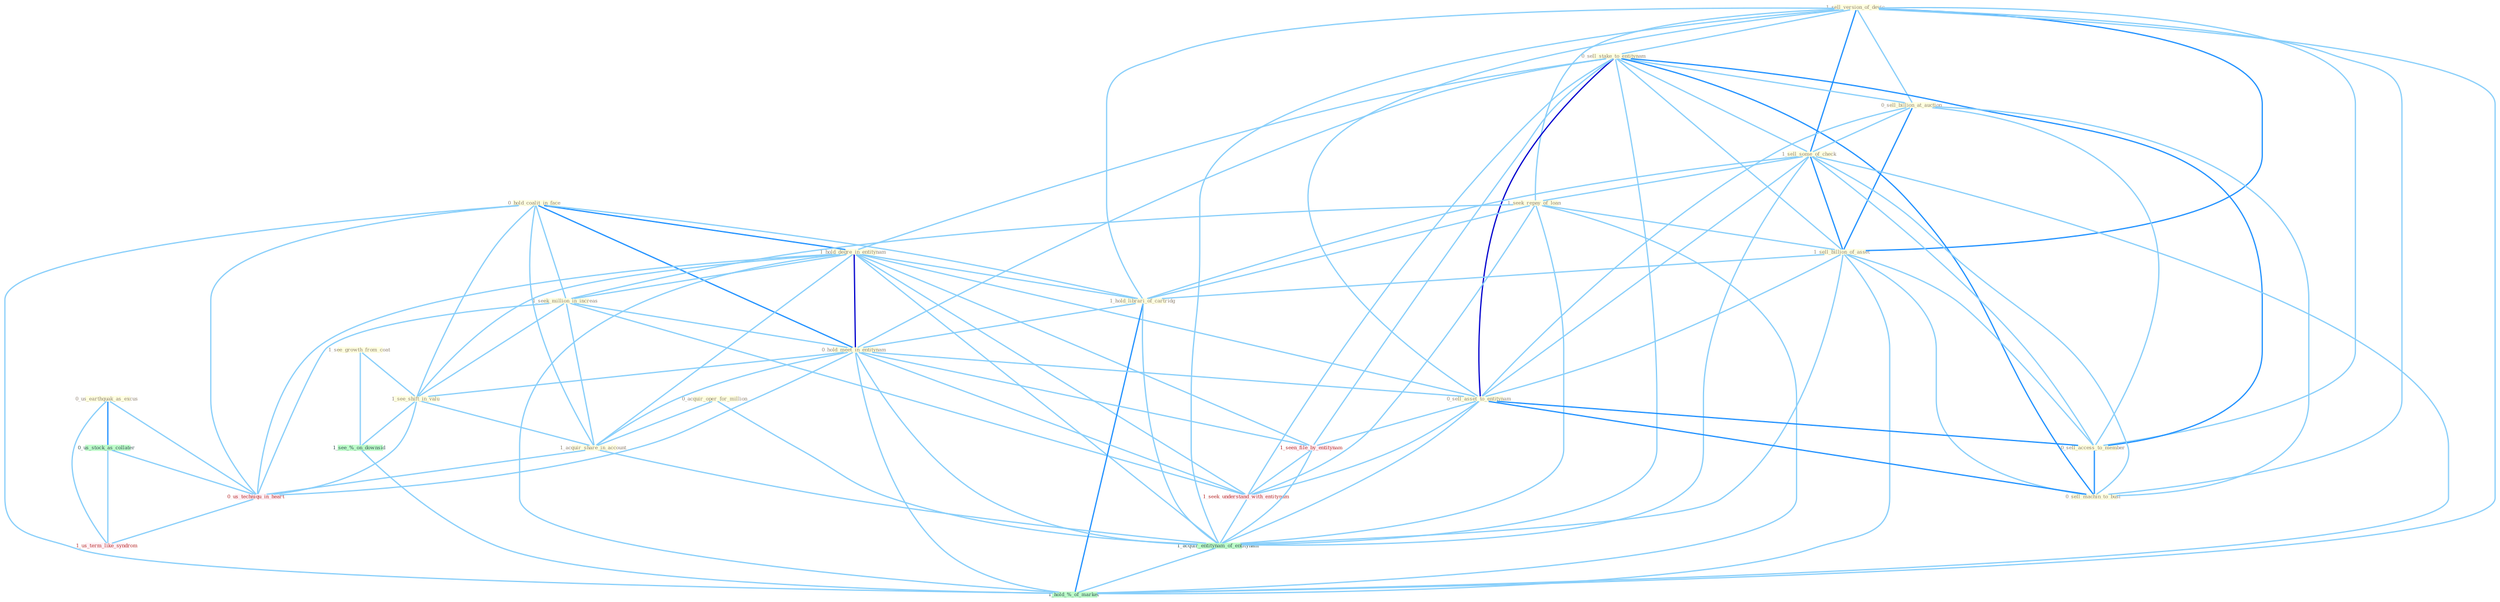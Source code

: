 Graph G{ 
    node
    [shape=polygon,style=filled,width=.5,height=.06,color="#BDFCC9",fixedsize=true,fontsize=4,
    fontcolor="#2f4f4f"];
    {node
    [color="#ffffe0", fontcolor="#8b7d6b"] "0_us_earthquak_as_excus " "0_hold_coalit_in_face " "1_sell_version_of_devic " "0_sell_stake_to_entitynam " "0_sell_billion_at_auction " "0_acquir_oper_for_million " "1_see_growth_from_coat " "1_hold_degre_in_entitynam " "1_sell_some_of_check " "1_seek_repay_of_loan " "1_seek_million_in_increas " "1_sell_billion_of_asset " "1_hold_librari_of_cartridg " "0_hold_meet_in_entitynam " "1_see_shift_in_valu " "0_sell_asset_to_entitynam " "0_sell_access_to_member " "1_acquir_share_in_account " "0_sell_machin_to_busi "}
{node [color="#fff0f5", fontcolor="#b22222"] "1_seen_file_by_entitynam " "1_seek_understand_with_entitynam " "0_us_techniqu_in_heart " "1_us_term_like_syndrom "}
edge [color="#B0E2FF"];

	"0_us_earthquak_as_excus " -- "0_us_stock_as_collater " [w="2", color="#1e90ff" , len=0.8];
	"0_us_earthquak_as_excus " -- "0_us_techniqu_in_heart " [w="1", color="#87cefa" ];
	"0_us_earthquak_as_excus " -- "1_us_term_like_syndrom " [w="1", color="#87cefa" ];
	"0_hold_coalit_in_face " -- "1_hold_degre_in_entitynam " [w="2", color="#1e90ff" , len=0.8];
	"0_hold_coalit_in_face " -- "1_seek_million_in_increas " [w="1", color="#87cefa" ];
	"0_hold_coalit_in_face " -- "1_hold_librari_of_cartridg " [w="1", color="#87cefa" ];
	"0_hold_coalit_in_face " -- "0_hold_meet_in_entitynam " [w="2", color="#1e90ff" , len=0.8];
	"0_hold_coalit_in_face " -- "1_see_shift_in_valu " [w="1", color="#87cefa" ];
	"0_hold_coalit_in_face " -- "1_acquir_share_in_account " [w="1", color="#87cefa" ];
	"0_hold_coalit_in_face " -- "0_us_techniqu_in_heart " [w="1", color="#87cefa" ];
	"0_hold_coalit_in_face " -- "1_hold_%_of_market " [w="1", color="#87cefa" ];
	"1_sell_version_of_devic " -- "0_sell_stake_to_entitynam " [w="1", color="#87cefa" ];
	"1_sell_version_of_devic " -- "0_sell_billion_at_auction " [w="1", color="#87cefa" ];
	"1_sell_version_of_devic " -- "1_sell_some_of_check " [w="2", color="#1e90ff" , len=0.8];
	"1_sell_version_of_devic " -- "1_seek_repay_of_loan " [w="1", color="#87cefa" ];
	"1_sell_version_of_devic " -- "1_sell_billion_of_asset " [w="2", color="#1e90ff" , len=0.8];
	"1_sell_version_of_devic " -- "1_hold_librari_of_cartridg " [w="1", color="#87cefa" ];
	"1_sell_version_of_devic " -- "0_sell_asset_to_entitynam " [w="1", color="#87cefa" ];
	"1_sell_version_of_devic " -- "0_sell_access_to_member " [w="1", color="#87cefa" ];
	"1_sell_version_of_devic " -- "0_sell_machin_to_busi " [w="1", color="#87cefa" ];
	"1_sell_version_of_devic " -- "1_acquir_entitynam_of_entitynam " [w="1", color="#87cefa" ];
	"1_sell_version_of_devic " -- "1_hold_%_of_market " [w="1", color="#87cefa" ];
	"0_sell_stake_to_entitynam " -- "0_sell_billion_at_auction " [w="1", color="#87cefa" ];
	"0_sell_stake_to_entitynam " -- "1_hold_degre_in_entitynam " [w="1", color="#87cefa" ];
	"0_sell_stake_to_entitynam " -- "1_sell_some_of_check " [w="1", color="#87cefa" ];
	"0_sell_stake_to_entitynam " -- "1_sell_billion_of_asset " [w="1", color="#87cefa" ];
	"0_sell_stake_to_entitynam " -- "0_hold_meet_in_entitynam " [w="1", color="#87cefa" ];
	"0_sell_stake_to_entitynam " -- "0_sell_asset_to_entitynam " [w="3", color="#0000cd" , len=0.6];
	"0_sell_stake_to_entitynam " -- "0_sell_access_to_member " [w="2", color="#1e90ff" , len=0.8];
	"0_sell_stake_to_entitynam " -- "0_sell_machin_to_busi " [w="2", color="#1e90ff" , len=0.8];
	"0_sell_stake_to_entitynam " -- "1_seen_file_by_entitynam " [w="1", color="#87cefa" ];
	"0_sell_stake_to_entitynam " -- "1_seek_understand_with_entitynam " [w="1", color="#87cefa" ];
	"0_sell_stake_to_entitynam " -- "1_acquir_entitynam_of_entitynam " [w="1", color="#87cefa" ];
	"0_sell_billion_at_auction " -- "1_sell_some_of_check " [w="1", color="#87cefa" ];
	"0_sell_billion_at_auction " -- "1_sell_billion_of_asset " [w="2", color="#1e90ff" , len=0.8];
	"0_sell_billion_at_auction " -- "0_sell_asset_to_entitynam " [w="1", color="#87cefa" ];
	"0_sell_billion_at_auction " -- "0_sell_access_to_member " [w="1", color="#87cefa" ];
	"0_sell_billion_at_auction " -- "0_sell_machin_to_busi " [w="1", color="#87cefa" ];
	"0_acquir_oper_for_million " -- "1_acquir_share_in_account " [w="1", color="#87cefa" ];
	"0_acquir_oper_for_million " -- "1_acquir_entitynam_of_entitynam " [w="1", color="#87cefa" ];
	"1_see_growth_from_coat " -- "1_see_shift_in_valu " [w="1", color="#87cefa" ];
	"1_see_growth_from_coat " -- "1_see_%_on_downsid " [w="1", color="#87cefa" ];
	"1_hold_degre_in_entitynam " -- "1_seek_million_in_increas " [w="1", color="#87cefa" ];
	"1_hold_degre_in_entitynam " -- "1_hold_librari_of_cartridg " [w="1", color="#87cefa" ];
	"1_hold_degre_in_entitynam " -- "0_hold_meet_in_entitynam " [w="3", color="#0000cd" , len=0.6];
	"1_hold_degre_in_entitynam " -- "1_see_shift_in_valu " [w="1", color="#87cefa" ];
	"1_hold_degre_in_entitynam " -- "0_sell_asset_to_entitynam " [w="1", color="#87cefa" ];
	"1_hold_degre_in_entitynam " -- "1_acquir_share_in_account " [w="1", color="#87cefa" ];
	"1_hold_degre_in_entitynam " -- "1_seen_file_by_entitynam " [w="1", color="#87cefa" ];
	"1_hold_degre_in_entitynam " -- "1_seek_understand_with_entitynam " [w="1", color="#87cefa" ];
	"1_hold_degre_in_entitynam " -- "1_acquir_entitynam_of_entitynam " [w="1", color="#87cefa" ];
	"1_hold_degre_in_entitynam " -- "0_us_techniqu_in_heart " [w="1", color="#87cefa" ];
	"1_hold_degre_in_entitynam " -- "1_hold_%_of_market " [w="1", color="#87cefa" ];
	"1_sell_some_of_check " -- "1_seek_repay_of_loan " [w="1", color="#87cefa" ];
	"1_sell_some_of_check " -- "1_sell_billion_of_asset " [w="2", color="#1e90ff" , len=0.8];
	"1_sell_some_of_check " -- "1_hold_librari_of_cartridg " [w="1", color="#87cefa" ];
	"1_sell_some_of_check " -- "0_sell_asset_to_entitynam " [w="1", color="#87cefa" ];
	"1_sell_some_of_check " -- "0_sell_access_to_member " [w="1", color="#87cefa" ];
	"1_sell_some_of_check " -- "0_sell_machin_to_busi " [w="1", color="#87cefa" ];
	"1_sell_some_of_check " -- "1_acquir_entitynam_of_entitynam " [w="1", color="#87cefa" ];
	"1_sell_some_of_check " -- "1_hold_%_of_market " [w="1", color="#87cefa" ];
	"1_seek_repay_of_loan " -- "1_seek_million_in_increas " [w="1", color="#87cefa" ];
	"1_seek_repay_of_loan " -- "1_sell_billion_of_asset " [w="1", color="#87cefa" ];
	"1_seek_repay_of_loan " -- "1_hold_librari_of_cartridg " [w="1", color="#87cefa" ];
	"1_seek_repay_of_loan " -- "1_seek_understand_with_entitynam " [w="1", color="#87cefa" ];
	"1_seek_repay_of_loan " -- "1_acquir_entitynam_of_entitynam " [w="1", color="#87cefa" ];
	"1_seek_repay_of_loan " -- "1_hold_%_of_market " [w="1", color="#87cefa" ];
	"1_seek_million_in_increas " -- "0_hold_meet_in_entitynam " [w="1", color="#87cefa" ];
	"1_seek_million_in_increas " -- "1_see_shift_in_valu " [w="1", color="#87cefa" ];
	"1_seek_million_in_increas " -- "1_acquir_share_in_account " [w="1", color="#87cefa" ];
	"1_seek_million_in_increas " -- "1_seek_understand_with_entitynam " [w="1", color="#87cefa" ];
	"1_seek_million_in_increas " -- "0_us_techniqu_in_heart " [w="1", color="#87cefa" ];
	"1_sell_billion_of_asset " -- "1_hold_librari_of_cartridg " [w="1", color="#87cefa" ];
	"1_sell_billion_of_asset " -- "0_sell_asset_to_entitynam " [w="1", color="#87cefa" ];
	"1_sell_billion_of_asset " -- "0_sell_access_to_member " [w="1", color="#87cefa" ];
	"1_sell_billion_of_asset " -- "0_sell_machin_to_busi " [w="1", color="#87cefa" ];
	"1_sell_billion_of_asset " -- "1_acquir_entitynam_of_entitynam " [w="1", color="#87cefa" ];
	"1_sell_billion_of_asset " -- "1_hold_%_of_market " [w="1", color="#87cefa" ];
	"1_hold_librari_of_cartridg " -- "0_hold_meet_in_entitynam " [w="1", color="#87cefa" ];
	"1_hold_librari_of_cartridg " -- "1_acquir_entitynam_of_entitynam " [w="1", color="#87cefa" ];
	"1_hold_librari_of_cartridg " -- "1_hold_%_of_market " [w="2", color="#1e90ff" , len=0.8];
	"0_hold_meet_in_entitynam " -- "1_see_shift_in_valu " [w="1", color="#87cefa" ];
	"0_hold_meet_in_entitynam " -- "0_sell_asset_to_entitynam " [w="1", color="#87cefa" ];
	"0_hold_meet_in_entitynam " -- "1_acquir_share_in_account " [w="1", color="#87cefa" ];
	"0_hold_meet_in_entitynam " -- "1_seen_file_by_entitynam " [w="1", color="#87cefa" ];
	"0_hold_meet_in_entitynam " -- "1_seek_understand_with_entitynam " [w="1", color="#87cefa" ];
	"0_hold_meet_in_entitynam " -- "1_acquir_entitynam_of_entitynam " [w="1", color="#87cefa" ];
	"0_hold_meet_in_entitynam " -- "0_us_techniqu_in_heart " [w="1", color="#87cefa" ];
	"0_hold_meet_in_entitynam " -- "1_hold_%_of_market " [w="1", color="#87cefa" ];
	"1_see_shift_in_valu " -- "1_acquir_share_in_account " [w="1", color="#87cefa" ];
	"1_see_shift_in_valu " -- "0_us_techniqu_in_heart " [w="1", color="#87cefa" ];
	"1_see_shift_in_valu " -- "1_see_%_on_downsid " [w="1", color="#87cefa" ];
	"0_sell_asset_to_entitynam " -- "0_sell_access_to_member " [w="2", color="#1e90ff" , len=0.8];
	"0_sell_asset_to_entitynam " -- "0_sell_machin_to_busi " [w="2", color="#1e90ff" , len=0.8];
	"0_sell_asset_to_entitynam " -- "1_seen_file_by_entitynam " [w="1", color="#87cefa" ];
	"0_sell_asset_to_entitynam " -- "1_seek_understand_with_entitynam " [w="1", color="#87cefa" ];
	"0_sell_asset_to_entitynam " -- "1_acquir_entitynam_of_entitynam " [w="1", color="#87cefa" ];
	"0_sell_access_to_member " -- "0_sell_machin_to_busi " [w="2", color="#1e90ff" , len=0.8];
	"1_acquir_share_in_account " -- "1_acquir_entitynam_of_entitynam " [w="1", color="#87cefa" ];
	"1_acquir_share_in_account " -- "0_us_techniqu_in_heart " [w="1", color="#87cefa" ];
	"1_seen_file_by_entitynam " -- "1_seek_understand_with_entitynam " [w="1", color="#87cefa" ];
	"1_seen_file_by_entitynam " -- "1_acquir_entitynam_of_entitynam " [w="1", color="#87cefa" ];
	"0_us_stock_as_collater " -- "0_us_techniqu_in_heart " [w="1", color="#87cefa" ];
	"0_us_stock_as_collater " -- "1_us_term_like_syndrom " [w="1", color="#87cefa" ];
	"1_seek_understand_with_entitynam " -- "1_acquir_entitynam_of_entitynam " [w="1", color="#87cefa" ];
	"1_acquir_entitynam_of_entitynam " -- "1_hold_%_of_market " [w="1", color="#87cefa" ];
	"0_us_techniqu_in_heart " -- "1_us_term_like_syndrom " [w="1", color="#87cefa" ];
	"1_see_%_on_downsid " -- "1_hold_%_of_market " [w="1", color="#87cefa" ];
}